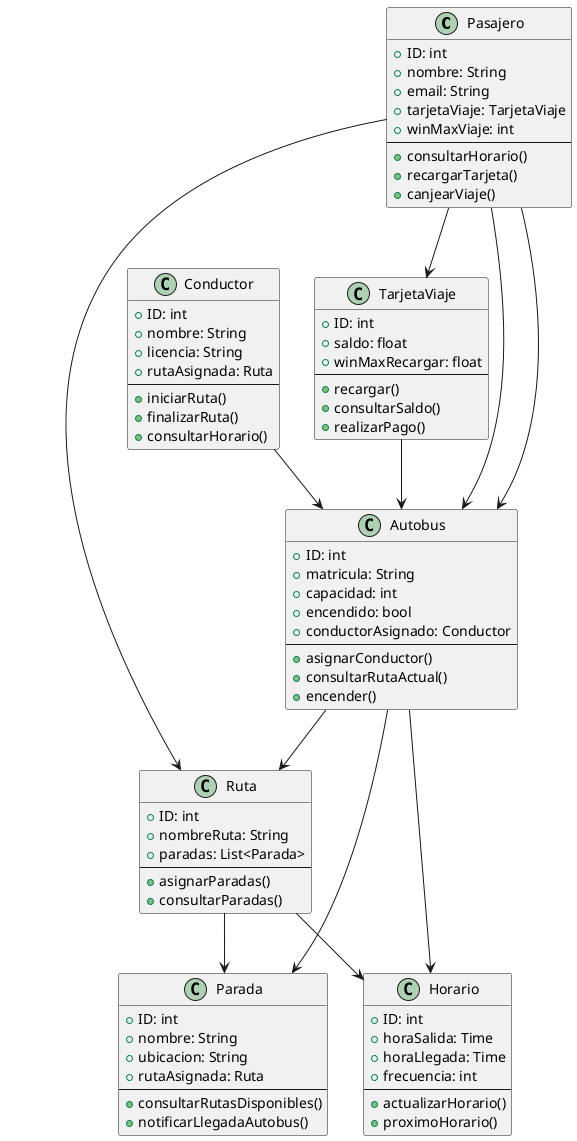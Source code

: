 @startuml

class Pasajero {
    +ID: int
    +nombre: String
    +email: String
    +tarjetaViaje: TarjetaViaje
    +winMaxViaje: int
    --
    +consultarHorario()
    +recargarTarjeta()
    +canjearViaje()
}

class Autobus {
    +ID: int
    +matricula: String
    +capacidad: int
    +encendido: bool
    +conductorAsignado: Conductor
    --
    +asignarConductor()
    +consultarRutaActual()
    +encender()
}

class Conductor {
    +ID: int
    +nombre: String
    +licencia: String
    +rutaAsignada: Ruta
    --
    +iniciarRuta()
    +finalizarRuta()
    +consultarHorario()
}

class Ruta {
    +ID: int
    +nombreRuta: String
    +paradas: List<Parada>
    --
    +asignarParadas()
    +consultarParadas()
}

class Parada {
    +ID: int
    +nombre: String
    +ubicacion: String
    +rutaAsignada: Ruta
    --
    +consultarRutasDisponibles()
    +notificarLlegadaAutobus()
}

class TarjetaViaje {
    +ID: int
    +saldo: float
    +winMaxRecargar: float
    --
    +recargar()
    +consultarSaldo()
    +realizarPago()
}

class Horario {
    +ID: int
    +horaSalida: Time
    +horaLlegada: Time
    +frecuencia: int
    --
    +actualizarHorario()
    +proximoHorario()
}

Pasajero --> Ruta
Pasajero --> TarjetaViaje
Pasajero --> Autobus
Conductor --> Autobus
Autobus --> Ruta
Ruta --> Horario
Ruta --> Parada
TarjetaViaje --> Autobus
Autobus --> Parada
Pasajero --> Autobus
Autobus --> Horario

@enduml
